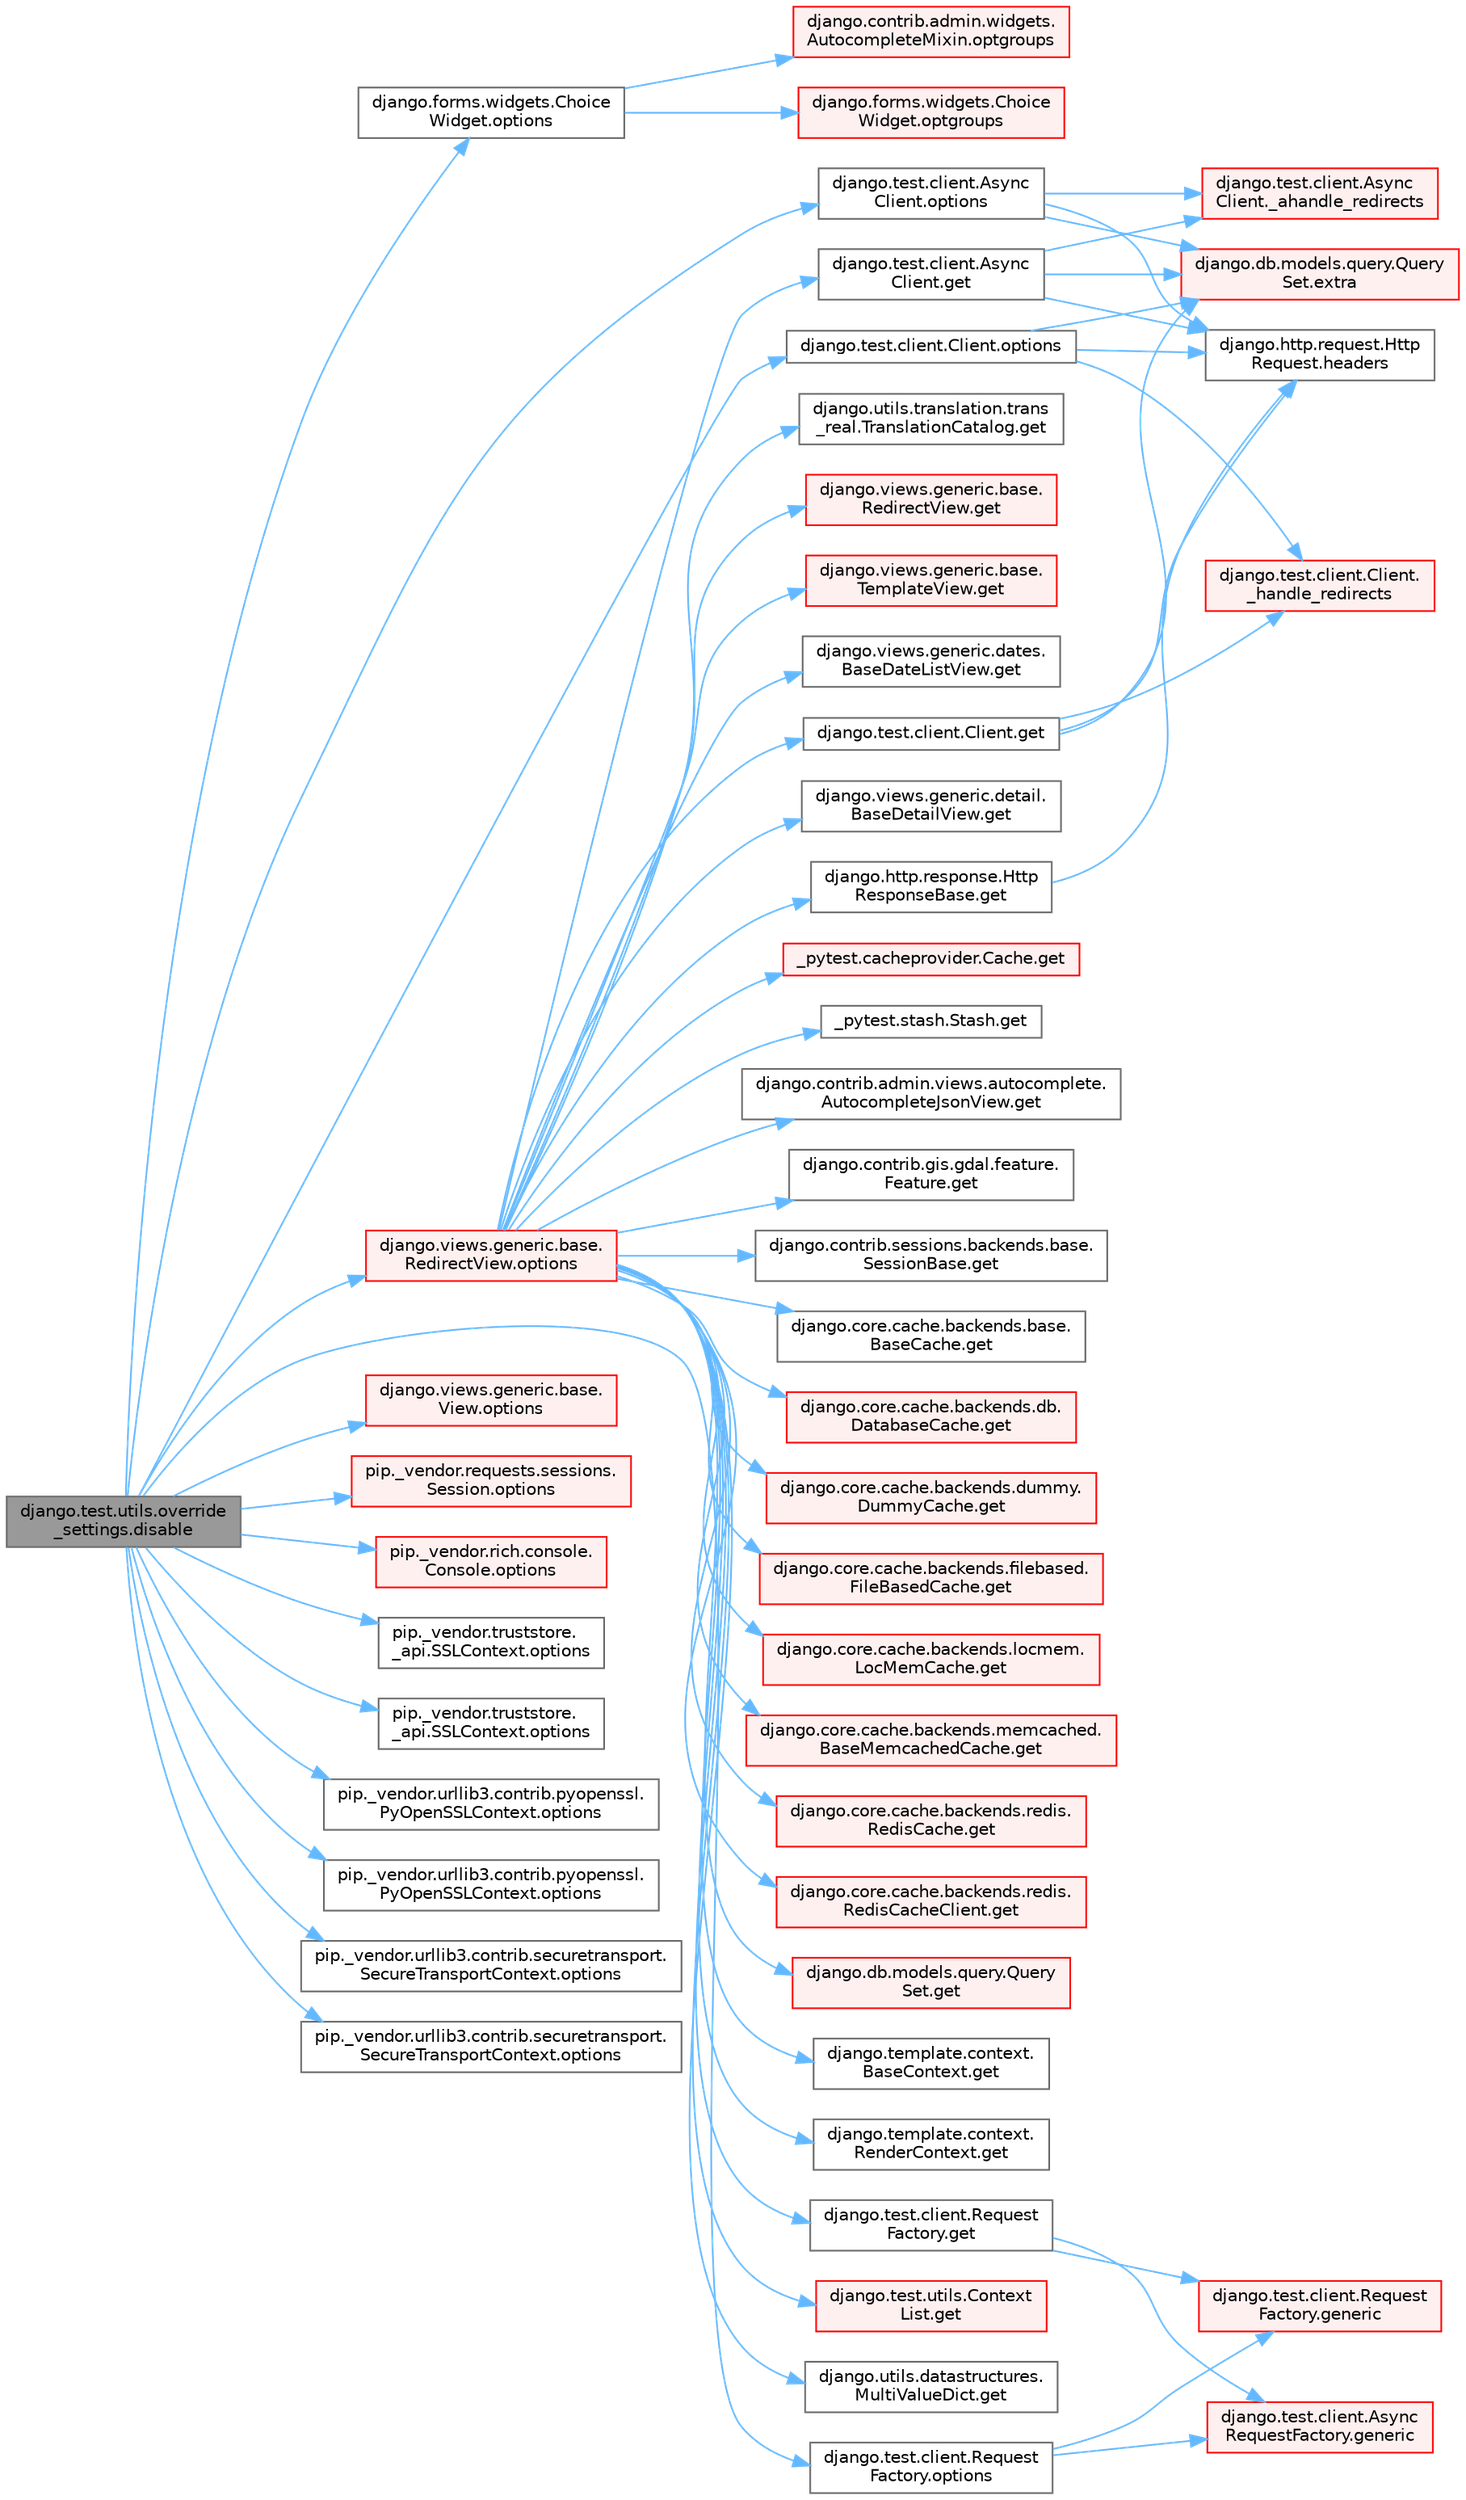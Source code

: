 digraph "django.test.utils.override_settings.disable"
{
 // LATEX_PDF_SIZE
  bgcolor="transparent";
  edge [fontname=Helvetica,fontsize=10,labelfontname=Helvetica,labelfontsize=10];
  node [fontname=Helvetica,fontsize=10,shape=box,height=0.2,width=0.4];
  rankdir="LR";
  Node1 [id="Node000001",label="django.test.utils.override\l_settings.disable",height=0.2,width=0.4,color="gray40", fillcolor="grey60", style="filled", fontcolor="black",tooltip=" "];
  Node1 -> Node2 [id="edge1_Node000001_Node000002",color="steelblue1",style="solid",tooltip=" "];
  Node2 [id="Node000002",label="django.forms.widgets.Choice\lWidget.options",height=0.2,width=0.4,color="grey40", fillcolor="white", style="filled",URL="$classdjango_1_1forms_1_1widgets_1_1_choice_widget.html#a8575b90386fc2027f38ea00133cef250",tooltip=" "];
  Node2 -> Node3 [id="edge2_Node000002_Node000003",color="steelblue1",style="solid",tooltip=" "];
  Node3 [id="Node000003",label="django.contrib.admin.widgets.\lAutocompleteMixin.optgroups",height=0.2,width=0.4,color="red", fillcolor="#FFF0F0", style="filled",URL="$classdjango_1_1contrib_1_1admin_1_1widgets_1_1_autocomplete_mixin.html#a638ff1cf500030285676b090c8eee8f9",tooltip=" "];
  Node2 -> Node1927 [id="edge3_Node000002_Node001927",color="steelblue1",style="solid",tooltip=" "];
  Node1927 [id="Node001927",label="django.forms.widgets.Choice\lWidget.optgroups",height=0.2,width=0.4,color="red", fillcolor="#FFF0F0", style="filled",URL="$classdjango_1_1forms_1_1widgets_1_1_choice_widget.html#af1d09b0d42de6f6f30d2f9d577cf2fb4",tooltip=" "];
  Node1 -> Node257 [id="edge4_Node000001_Node000257",color="steelblue1",style="solid",tooltip=" "];
  Node257 [id="Node000257",label="django.test.client.Async\lClient.options",height=0.2,width=0.4,color="grey40", fillcolor="white", style="filled",URL="$classdjango_1_1test_1_1client_1_1_async_client.html#a84509c6347cbc018e6335b924ec841a2",tooltip=" "];
  Node257 -> Node258 [id="edge5_Node000257_Node000258",color="steelblue1",style="solid",tooltip=" "];
  Node258 [id="Node000258",label="django.test.client.Async\lClient._ahandle_redirects",height=0.2,width=0.4,color="red", fillcolor="#FFF0F0", style="filled",URL="$classdjango_1_1test_1_1client_1_1_async_client.html#a8740fe0dc39e7fe74e515be78449ee76",tooltip=" "];
  Node257 -> Node1228 [id="edge6_Node000257_Node001228",color="steelblue1",style="solid",tooltip=" "];
  Node1228 [id="Node001228",label="django.db.models.query.Query\lSet.extra",height=0.2,width=0.4,color="red", fillcolor="#FFF0F0", style="filled",URL="$classdjango_1_1db_1_1models_1_1query_1_1_query_set.html#ae54983d1fa1ba41e84f20cea946cde79",tooltip=" "];
  Node257 -> Node366 [id="edge7_Node000257_Node000366",color="steelblue1",style="solid",tooltip=" "];
  Node366 [id="Node000366",label="django.http.request.Http\lRequest.headers",height=0.2,width=0.4,color="grey40", fillcolor="white", style="filled",URL="$classdjango_1_1http_1_1request_1_1_http_request.html#a757d86c06e163aa94180817723ce1b9c",tooltip=" "];
  Node1 -> Node1454 [id="edge8_Node000001_Node001454",color="steelblue1",style="solid",tooltip=" "];
  Node1454 [id="Node001454",label="django.test.client.Client.options",height=0.2,width=0.4,color="grey40", fillcolor="white", style="filled",URL="$classdjango_1_1test_1_1client_1_1_client.html#a839ea6375ca2184b3b60550938b6824c",tooltip=" "];
  Node1454 -> Node1455 [id="edge9_Node001454_Node001455",color="steelblue1",style="solid",tooltip=" "];
  Node1455 [id="Node001455",label="django.test.client.Client.\l_handle_redirects",height=0.2,width=0.4,color="red", fillcolor="#FFF0F0", style="filled",URL="$classdjango_1_1test_1_1client_1_1_client.html#a234b328f33c374ad181aa49c6515d469",tooltip=" "];
  Node1454 -> Node1228 [id="edge10_Node001454_Node001228",color="steelblue1",style="solid",tooltip=" "];
  Node1454 -> Node366 [id="edge11_Node001454_Node000366",color="steelblue1",style="solid",tooltip=" "];
  Node1 -> Node1456 [id="edge12_Node000001_Node001456",color="steelblue1",style="solid",tooltip=" "];
  Node1456 [id="Node001456",label="django.test.client.Request\lFactory.options",height=0.2,width=0.4,color="grey40", fillcolor="white", style="filled",URL="$classdjango_1_1test_1_1client_1_1_request_factory.html#a438a7e1be2437d680cd78d11dee77c54",tooltip=" "];
  Node1456 -> Node1457 [id="edge13_Node001456_Node001457",color="steelblue1",style="solid",tooltip=" "];
  Node1457 [id="Node001457",label="django.test.client.Async\lRequestFactory.generic",height=0.2,width=0.4,color="red", fillcolor="#FFF0F0", style="filled",URL="$classdjango_1_1test_1_1client_1_1_async_request_factory.html#a470d6888694e77c09bd7d8bf6d588233",tooltip=" "];
  Node1456 -> Node1459 [id="edge14_Node001456_Node001459",color="steelblue1",style="solid",tooltip=" "];
  Node1459 [id="Node001459",label="django.test.client.Request\lFactory.generic",height=0.2,width=0.4,color="red", fillcolor="#FFF0F0", style="filled",URL="$classdjango_1_1test_1_1client_1_1_request_factory.html#a24740fe264de91d8c4c1205c9172206d",tooltip=" "];
  Node1 -> Node1460 [id="edge15_Node000001_Node001460",color="steelblue1",style="solid",tooltip=" "];
  Node1460 [id="Node001460",label="django.views.generic.base.\lRedirectView.options",height=0.2,width=0.4,color="red", fillcolor="#FFF0F0", style="filled",URL="$classdjango_1_1views_1_1generic_1_1base_1_1_redirect_view.html#a444de156c79647344c987295c47a76e1",tooltip=" "];
  Node1460 -> Node261 [id="edge16_Node001460_Node000261",color="steelblue1",style="solid",tooltip=" "];
  Node261 [id="Node000261",label="_pytest.cacheprovider.Cache.get",height=0.2,width=0.4,color="red", fillcolor="#FFF0F0", style="filled",URL="$class__pytest_1_1cacheprovider_1_1_cache.html#a752b42a7c4034371bcd23244b1862148",tooltip=" "];
  Node1460 -> Node263 [id="edge17_Node001460_Node000263",color="steelblue1",style="solid",tooltip=" "];
  Node263 [id="Node000263",label="_pytest.stash.Stash.get",height=0.2,width=0.4,color="grey40", fillcolor="white", style="filled",URL="$class__pytest_1_1stash_1_1_stash.html#a7fec5e28d31d41b05838c98ac277c8c5",tooltip=" "];
  Node1460 -> Node264 [id="edge18_Node001460_Node000264",color="steelblue1",style="solid",tooltip=" "];
  Node264 [id="Node000264",label="django.contrib.admin.views.autocomplete.\lAutocompleteJsonView.get",height=0.2,width=0.4,color="grey40", fillcolor="white", style="filled",URL="$classdjango_1_1contrib_1_1admin_1_1views_1_1autocomplete_1_1_autocomplete_json_view.html#a34a861d7d91bddbce574ab88c184895e",tooltip=" "];
  Node1460 -> Node265 [id="edge19_Node001460_Node000265",color="steelblue1",style="solid",tooltip=" "];
  Node265 [id="Node000265",label="django.contrib.gis.gdal.feature.\lFeature.get",height=0.2,width=0.4,color="grey40", fillcolor="white", style="filled",URL="$classdjango_1_1contrib_1_1gis_1_1gdal_1_1feature_1_1_feature.html#a21986d93135566e82dd6f57de5e37038",tooltip=" "];
  Node1460 -> Node266 [id="edge20_Node001460_Node000266",color="steelblue1",style="solid",tooltip=" "];
  Node266 [id="Node000266",label="django.contrib.sessions.backends.base.\lSessionBase.get",height=0.2,width=0.4,color="grey40", fillcolor="white", style="filled",URL="$classdjango_1_1contrib_1_1sessions_1_1backends_1_1base_1_1_session_base.html#a7d41576dd78ee0cae19d35e409a0dac4",tooltip=" "];
  Node1460 -> Node267 [id="edge21_Node001460_Node000267",color="steelblue1",style="solid",tooltip=" "];
  Node267 [id="Node000267",label="django.core.cache.backends.base.\lBaseCache.get",height=0.2,width=0.4,color="grey40", fillcolor="white", style="filled",URL="$classdjango_1_1core_1_1cache_1_1backends_1_1base_1_1_base_cache.html#a670decaea5fb02f8e13f62c4a8d3b691",tooltip=" "];
  Node1460 -> Node268 [id="edge22_Node001460_Node000268",color="steelblue1",style="solid",tooltip=" "];
  Node268 [id="Node000268",label="django.core.cache.backends.db.\lDatabaseCache.get",height=0.2,width=0.4,color="red", fillcolor="#FFF0F0", style="filled",URL="$classdjango_1_1core_1_1cache_1_1backends_1_1db_1_1_database_cache.html#ab7c8bab4308c7ceac722a940914fedf1",tooltip=" "];
  Node1460 -> Node270 [id="edge23_Node001460_Node000270",color="steelblue1",style="solid",tooltip=" "];
  Node270 [id="Node000270",label="django.core.cache.backends.dummy.\lDummyCache.get",height=0.2,width=0.4,color="red", fillcolor="#FFF0F0", style="filled",URL="$classdjango_1_1core_1_1cache_1_1backends_1_1dummy_1_1_dummy_cache.html#a91db0f78eeef15ccb77c8c518e12de81",tooltip=" "];
  Node1460 -> Node1461 [id="edge24_Node001460_Node001461",color="steelblue1",style="solid",tooltip=" "];
  Node1461 [id="Node001461",label="django.core.cache.backends.filebased.\lFileBasedCache.get",height=0.2,width=0.4,color="red", fillcolor="#FFF0F0", style="filled",URL="$classdjango_1_1core_1_1cache_1_1backends_1_1filebased_1_1_file_based_cache.html#a81478fa25dd545d6e223f4e3d6760646",tooltip=" "];
  Node1460 -> Node1717 [id="edge25_Node001460_Node001717",color="steelblue1",style="solid",tooltip=" "];
  Node1717 [id="Node001717",label="django.core.cache.backends.locmem.\lLocMemCache.get",height=0.2,width=0.4,color="red", fillcolor="#FFF0F0", style="filled",URL="$classdjango_1_1core_1_1cache_1_1backends_1_1locmem_1_1_loc_mem_cache.html#aeb7aff9d132188d4b106f42045eaf803",tooltip=" "];
  Node1460 -> Node1719 [id="edge26_Node001460_Node001719",color="steelblue1",style="solid",tooltip=" "];
  Node1719 [id="Node001719",label="django.core.cache.backends.memcached.\lBaseMemcachedCache.get",height=0.2,width=0.4,color="red", fillcolor="#FFF0F0", style="filled",URL="$classdjango_1_1core_1_1cache_1_1backends_1_1memcached_1_1_base_memcached_cache.html#ad5e6be20ce407cf4548603d3b413c56e",tooltip=" "];
  Node1460 -> Node1720 [id="edge27_Node001460_Node001720",color="steelblue1",style="solid",tooltip=" "];
  Node1720 [id="Node001720",label="django.core.cache.backends.redis.\lRedisCache.get",height=0.2,width=0.4,color="red", fillcolor="#FFF0F0", style="filled",URL="$classdjango_1_1core_1_1cache_1_1backends_1_1redis_1_1_redis_cache.html#ac5ae812bc82909854e7658e31c37fdcb",tooltip=" "];
  Node1460 -> Node1721 [id="edge28_Node001460_Node001721",color="steelblue1",style="solid",tooltip=" "];
  Node1721 [id="Node001721",label="django.core.cache.backends.redis.\lRedisCacheClient.get",height=0.2,width=0.4,color="red", fillcolor="#FFF0F0", style="filled",URL="$classdjango_1_1core_1_1cache_1_1backends_1_1redis_1_1_redis_cache_client.html#aa437370e2a6efba9f9cdf9beb76611ea",tooltip=" "];
  Node1460 -> Node1722 [id="edge29_Node001460_Node001722",color="steelblue1",style="solid",tooltip=" "];
  Node1722 [id="Node001722",label="django.db.models.query.Query\lSet.get",height=0.2,width=0.4,color="red", fillcolor="#FFF0F0", style="filled",URL="$classdjango_1_1db_1_1models_1_1query_1_1_query_set.html#afe9afa909843984d4fa4c2555f0f1310",tooltip=" "];
  Node1460 -> Node1745 [id="edge30_Node001460_Node001745",color="steelblue1",style="solid",tooltip=" "];
  Node1745 [id="Node001745",label="django.http.response.Http\lResponseBase.get",height=0.2,width=0.4,color="grey40", fillcolor="white", style="filled",URL="$classdjango_1_1http_1_1response_1_1_http_response_base.html#ae2baff89ce088ff5c75d643fbbe62a1d",tooltip=" "];
  Node1745 -> Node366 [id="edge31_Node001745_Node000366",color="steelblue1",style="solid",tooltip=" "];
  Node1460 -> Node1746 [id="edge32_Node001460_Node001746",color="steelblue1",style="solid",tooltip=" "];
  Node1746 [id="Node001746",label="django.template.context.\lBaseContext.get",height=0.2,width=0.4,color="grey40", fillcolor="white", style="filled",URL="$classdjango_1_1template_1_1context_1_1_base_context.html#aa6bca4c3b5ae1ea243543be4c63cba66",tooltip=" "];
  Node1460 -> Node1747 [id="edge33_Node001460_Node001747",color="steelblue1",style="solid",tooltip=" "];
  Node1747 [id="Node001747",label="django.template.context.\lRenderContext.get",height=0.2,width=0.4,color="grey40", fillcolor="white", style="filled",URL="$classdjango_1_1template_1_1context_1_1_render_context.html#a5d75cc6852de769dbc5d5812ee293920",tooltip=" "];
  Node1460 -> Node1748 [id="edge34_Node001460_Node001748",color="steelblue1",style="solid",tooltip=" "];
  Node1748 [id="Node001748",label="django.test.client.Async\lClient.get",height=0.2,width=0.4,color="grey40", fillcolor="white", style="filled",URL="$classdjango_1_1test_1_1client_1_1_async_client.html#ac0d5bba8e7175389ee57c8dfe5d79413",tooltip=" "];
  Node1748 -> Node258 [id="edge35_Node001748_Node000258",color="steelblue1",style="solid",tooltip=" "];
  Node1748 -> Node1228 [id="edge36_Node001748_Node001228",color="steelblue1",style="solid",tooltip=" "];
  Node1748 -> Node366 [id="edge37_Node001748_Node000366",color="steelblue1",style="solid",tooltip=" "];
  Node1460 -> Node1749 [id="edge38_Node001460_Node001749",color="steelblue1",style="solid",tooltip=" "];
  Node1749 [id="Node001749",label="django.test.client.Client.get",height=0.2,width=0.4,color="grey40", fillcolor="white", style="filled",URL="$classdjango_1_1test_1_1client_1_1_client.html#a7aed7a3986cc017e8c62922005d98305",tooltip=" "];
  Node1749 -> Node1455 [id="edge39_Node001749_Node001455",color="steelblue1",style="solid",tooltip=" "];
  Node1749 -> Node1228 [id="edge40_Node001749_Node001228",color="steelblue1",style="solid",tooltip=" "];
  Node1749 -> Node366 [id="edge41_Node001749_Node000366",color="steelblue1",style="solid",tooltip=" "];
  Node1460 -> Node1750 [id="edge42_Node001460_Node001750",color="steelblue1",style="solid",tooltip=" "];
  Node1750 [id="Node001750",label="django.test.client.Request\lFactory.get",height=0.2,width=0.4,color="grey40", fillcolor="white", style="filled",URL="$classdjango_1_1test_1_1client_1_1_request_factory.html#af1604d8bd1d1639f245d371c186a3261",tooltip=" "];
  Node1750 -> Node1457 [id="edge43_Node001750_Node001457",color="steelblue1",style="solid",tooltip=" "];
  Node1750 -> Node1459 [id="edge44_Node001750_Node001459",color="steelblue1",style="solid",tooltip=" "];
  Node1460 -> Node1751 [id="edge45_Node001460_Node001751",color="steelblue1",style="solid",tooltip=" "];
  Node1751 [id="Node001751",label="django.test.utils.Context\lList.get",height=0.2,width=0.4,color="red", fillcolor="#FFF0F0", style="filled",URL="$classdjango_1_1test_1_1utils_1_1_context_list.html#a1797663a8ac92f44dcb9ad281a896842",tooltip=" "];
  Node1460 -> Node2114 [id="edge46_Node001460_Node002114",color="steelblue1",style="solid",tooltip=" "];
  Node2114 [id="Node002114",label="django.utils.datastructures.\lMultiValueDict.get",height=0.2,width=0.4,color="grey40", fillcolor="white", style="filled",URL="$classdjango_1_1utils_1_1datastructures_1_1_multi_value_dict.html#a4018ed4ed7f94277630f7228ef396c94",tooltip=" "];
  Node1460 -> Node2115 [id="edge47_Node001460_Node002115",color="steelblue1",style="solid",tooltip=" "];
  Node2115 [id="Node002115",label="django.utils.translation.trans\l_real.TranslationCatalog.get",height=0.2,width=0.4,color="grey40", fillcolor="white", style="filled",URL="$classdjango_1_1utils_1_1translation_1_1trans__real_1_1_translation_catalog.html#a3767ba1b641f9310cac42bc0703e7fe6",tooltip=" "];
  Node1460 -> Node2116 [id="edge48_Node001460_Node002116",color="steelblue1",style="solid",tooltip=" "];
  Node2116 [id="Node002116",label="django.views.generic.base.\lRedirectView.get",height=0.2,width=0.4,color="red", fillcolor="#FFF0F0", style="filled",URL="$classdjango_1_1views_1_1generic_1_1base_1_1_redirect_view.html#ab6c171df77475a0b78266f48084ea5fb",tooltip=" "];
  Node1460 -> Node2132 [id="edge49_Node001460_Node002132",color="steelblue1",style="solid",tooltip=" "];
  Node2132 [id="Node002132",label="django.views.generic.base.\lTemplateView.get",height=0.2,width=0.4,color="red", fillcolor="#FFF0F0", style="filled",URL="$classdjango_1_1views_1_1generic_1_1base_1_1_template_view.html#a12232ec7fd058af76ce8c7af132ef915",tooltip=" "];
  Node1460 -> Node2203 [id="edge50_Node001460_Node002203",color="steelblue1",style="solid",tooltip=" "];
  Node2203 [id="Node002203",label="django.views.generic.dates.\lBaseDateListView.get",height=0.2,width=0.4,color="grey40", fillcolor="white", style="filled",URL="$classdjango_1_1views_1_1generic_1_1dates_1_1_base_date_list_view.html#a8d4e06af704289fed39c21f96fc70015",tooltip=" "];
  Node1460 -> Node2204 [id="edge51_Node001460_Node002204",color="steelblue1",style="solid",tooltip=" "];
  Node2204 [id="Node002204",label="django.views.generic.detail.\lBaseDetailView.get",height=0.2,width=0.4,color="grey40", fillcolor="white", style="filled",URL="$classdjango_1_1views_1_1generic_1_1detail_1_1_base_detail_view.html#a2c42312d10a24e4afd4c4f4a8447a20b",tooltip=" "];
  Node1 -> Node1648 [id="edge52_Node000001_Node001648",color="steelblue1",style="solid",tooltip=" "];
  Node1648 [id="Node001648",label="django.views.generic.base.\lView.options",height=0.2,width=0.4,color="red", fillcolor="#FFF0F0", style="filled",URL="$classdjango_1_1views_1_1generic_1_1base_1_1_view.html#a4d1dc440a5bae11bd7859d20ca9948e1",tooltip=" "];
  Node1 -> Node1651 [id="edge53_Node000001_Node001651",color="steelblue1",style="solid",tooltip=" "];
  Node1651 [id="Node001651",label="pip._vendor.requests.sessions.\lSession.options",height=0.2,width=0.4,color="red", fillcolor="#FFF0F0", style="filled",URL="$classpip_1_1__vendor_1_1requests_1_1sessions_1_1_session.html#a210270880f90521b3b3014748ecd87e9",tooltip=" "];
  Node1 -> Node1652 [id="edge54_Node000001_Node001652",color="steelblue1",style="solid",tooltip=" "];
  Node1652 [id="Node001652",label="pip._vendor.rich.console.\lConsole.options",height=0.2,width=0.4,color="red", fillcolor="#FFF0F0", style="filled",URL="$classpip_1_1__vendor_1_1rich_1_1console_1_1_console.html#a41c8efe30ea45a9a4a3f8c34c688fe00",tooltip=" "];
  Node1 -> Node1689 [id="edge55_Node000001_Node001689",color="steelblue1",style="solid",tooltip=" "];
  Node1689 [id="Node001689",label="pip._vendor.truststore.\l_api.SSLContext.options",height=0.2,width=0.4,color="grey40", fillcolor="white", style="filled",URL="$classpip_1_1__vendor_1_1truststore_1_1__api_1_1_s_s_l_context.html#a6755b8a82c0de77273744b73a826678d",tooltip=" "];
  Node1 -> Node1690 [id="edge56_Node000001_Node001690",color="steelblue1",style="solid",tooltip=" "];
  Node1690 [id="Node001690",label="pip._vendor.truststore.\l_api.SSLContext.options",height=0.2,width=0.4,color="grey40", fillcolor="white", style="filled",URL="$classpip_1_1__vendor_1_1truststore_1_1__api_1_1_s_s_l_context.html#a90bd5b81f087b6628b2f681ce6cffcd6",tooltip=" "];
  Node1 -> Node1691 [id="edge57_Node000001_Node001691",color="steelblue1",style="solid",tooltip=" "];
  Node1691 [id="Node001691",label="pip._vendor.urllib3.contrib.pyopenssl.\lPyOpenSSLContext.options",height=0.2,width=0.4,color="grey40", fillcolor="white", style="filled",URL="$classpip_1_1__vendor_1_1urllib3_1_1contrib_1_1pyopenssl_1_1_py_open_s_s_l_context.html#a3f539cc9d4b91d2fb90d7f8aef3810c1",tooltip=" "];
  Node1 -> Node1692 [id="edge58_Node000001_Node001692",color="steelblue1",style="solid",tooltip=" "];
  Node1692 [id="Node001692",label="pip._vendor.urllib3.contrib.pyopenssl.\lPyOpenSSLContext.options",height=0.2,width=0.4,color="grey40", fillcolor="white", style="filled",URL="$classpip_1_1__vendor_1_1urllib3_1_1contrib_1_1pyopenssl_1_1_py_open_s_s_l_context.html#a8475fc4f3e83d92654b066a9422908dc",tooltip=" "];
  Node1 -> Node1693 [id="edge59_Node000001_Node001693",color="steelblue1",style="solid",tooltip=" "];
  Node1693 [id="Node001693",label="pip._vendor.urllib3.contrib.securetransport.\lSecureTransportContext.options",height=0.2,width=0.4,color="grey40", fillcolor="white", style="filled",URL="$classpip_1_1__vendor_1_1urllib3_1_1contrib_1_1securetransport_1_1_secure_transport_context.html#ae19920941647ed0b43e0ed7d96e12457",tooltip=" "];
  Node1 -> Node1694 [id="edge60_Node000001_Node001694",color="steelblue1",style="solid",tooltip=" "];
  Node1694 [id="Node001694",label="pip._vendor.urllib3.contrib.securetransport.\lSecureTransportContext.options",height=0.2,width=0.4,color="grey40", fillcolor="white", style="filled",URL="$classpip_1_1__vendor_1_1urllib3_1_1contrib_1_1securetransport_1_1_secure_transport_context.html#acf6c1ec11ca09e30c9c70d7dc26afacd",tooltip=" "];
}
